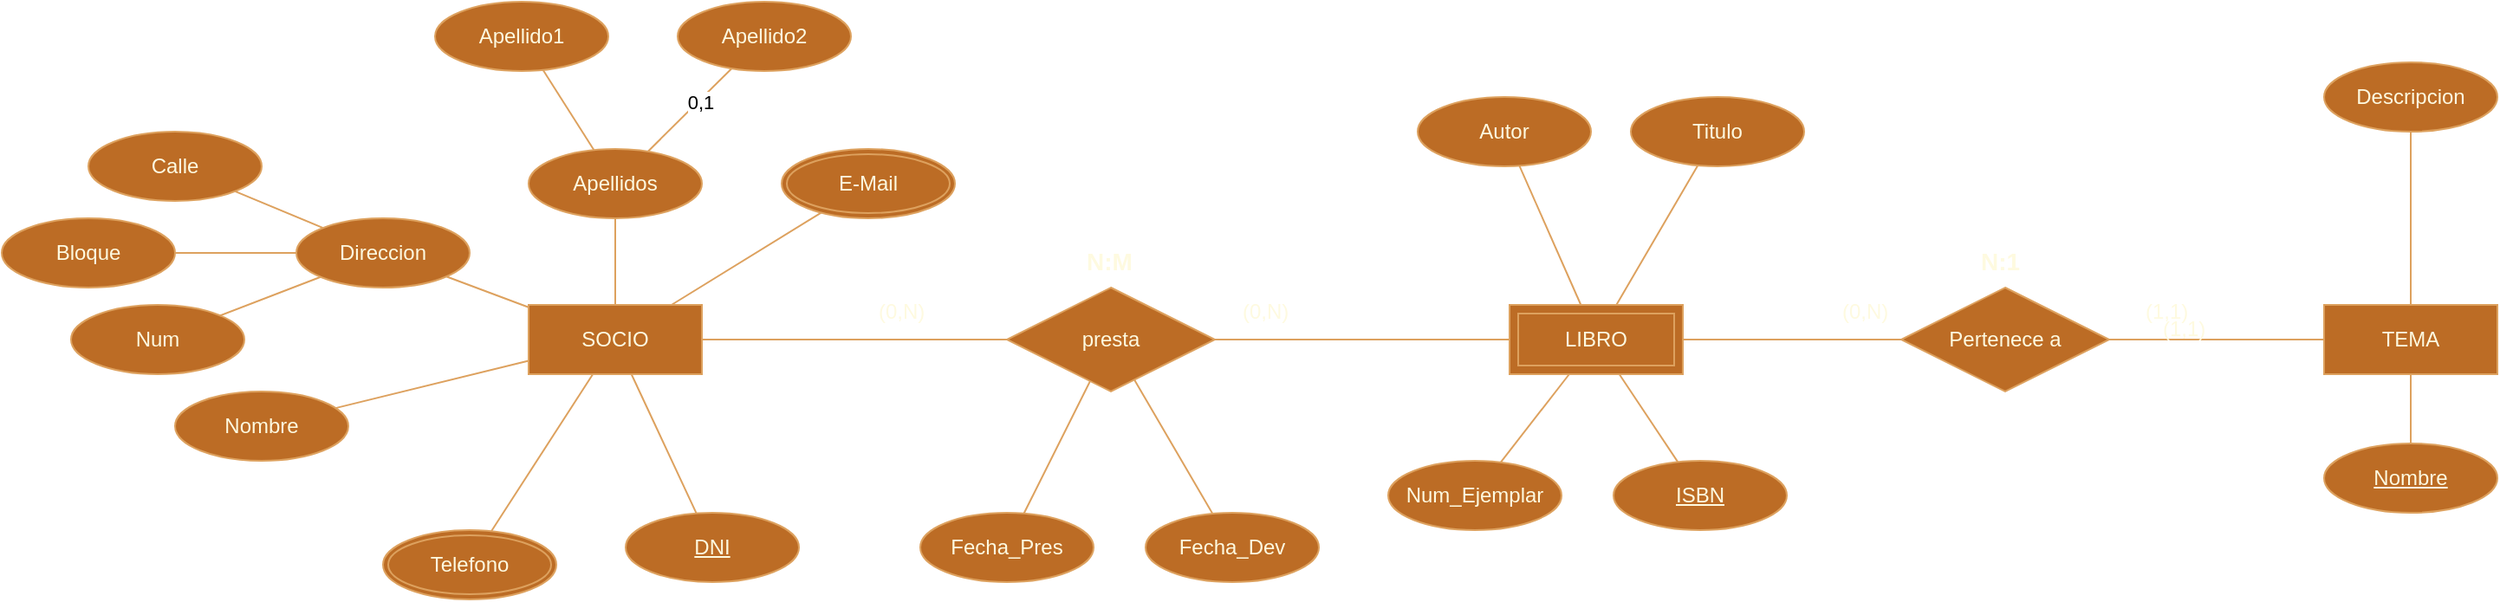 <mxfile version="22.0.3" type="device">
  <diagram name="Página-1" id="KMQa8SaFYl2d2QAZkaCV">
    <mxGraphModel dx="1418" dy="828" grid="1" gridSize="10" guides="1" tooltips="1" connect="1" arrows="1" fold="1" page="1" pageScale="1" pageWidth="827" pageHeight="1169" math="0" shadow="0">
      <root>
        <mxCell id="0" />
        <mxCell id="1" parent="0" />
        <mxCell id="QoCeHXz5qbfsAg5rl4EF-2" value="SOCIO" style="whiteSpace=wrap;html=1;align=center;labelBackgroundColor=none;fillColor=#BC6C25;strokeColor=#DDA15E;fontColor=#FEFAE0;" parent="1" vertex="1">
          <mxGeometry x="314" y="760" width="100" height="40" as="geometry" />
        </mxCell>
        <mxCell id="QoCeHXz5qbfsAg5rl4EF-3" value="Telefono" style="ellipse;shape=doubleEllipse;margin=3;whiteSpace=wrap;html=1;align=center;labelBackgroundColor=none;fillColor=#BC6C25;strokeColor=#DDA15E;fontColor=#FEFAE0;" parent="1" vertex="1">
          <mxGeometry x="230" y="890" width="100" height="40" as="geometry" />
        </mxCell>
        <mxCell id="QoCeHXz5qbfsAg5rl4EF-4" value="Nombre" style="ellipse;whiteSpace=wrap;html=1;align=center;labelBackgroundColor=none;fillColor=#BC6C25;strokeColor=#DDA15E;fontColor=#FEFAE0;" parent="1" vertex="1">
          <mxGeometry x="110" y="810" width="100" height="40" as="geometry" />
        </mxCell>
        <mxCell id="QoCeHXz5qbfsAg5rl4EF-5" value="DNI" style="ellipse;whiteSpace=wrap;html=1;align=center;fontStyle=4;labelBackgroundColor=none;fillColor=#BC6C25;strokeColor=#DDA15E;fontColor=#FEFAE0;" parent="1" vertex="1">
          <mxGeometry x="370" y="880" width="100" height="40" as="geometry" />
        </mxCell>
        <mxCell id="QoCeHXz5qbfsAg5rl4EF-6" value="Direccion" style="ellipse;whiteSpace=wrap;html=1;align=center;labelBackgroundColor=none;fillColor=#BC6C25;strokeColor=#DDA15E;fontColor=#FEFAE0;" parent="1" vertex="1">
          <mxGeometry x="180" y="710" width="100" height="40" as="geometry" />
        </mxCell>
        <mxCell id="QoCeHXz5qbfsAg5rl4EF-7" value="Num" style="ellipse;whiteSpace=wrap;html=1;align=center;labelBackgroundColor=none;fillColor=#BC6C25;strokeColor=#DDA15E;fontColor=#FEFAE0;" parent="1" vertex="1">
          <mxGeometry x="50" y="760" width="100" height="40" as="geometry" />
        </mxCell>
        <mxCell id="QoCeHXz5qbfsAg5rl4EF-8" value="Bloque" style="ellipse;whiteSpace=wrap;html=1;align=center;labelBackgroundColor=none;fillColor=#BC6C25;strokeColor=#DDA15E;fontColor=#FEFAE0;" parent="1" vertex="1">
          <mxGeometry x="10" y="710" width="100" height="40" as="geometry" />
        </mxCell>
        <mxCell id="QoCeHXz5qbfsAg5rl4EF-9" value="Calle" style="ellipse;whiteSpace=wrap;html=1;align=center;labelBackgroundColor=none;fillColor=#BC6C25;strokeColor=#DDA15E;fontColor=#FEFAE0;" parent="1" vertex="1">
          <mxGeometry x="60" y="660" width="100" height="40" as="geometry" />
        </mxCell>
        <mxCell id="QoCeHXz5qbfsAg5rl4EF-10" value="Apellidos" style="ellipse;whiteSpace=wrap;html=1;align=center;labelBackgroundColor=none;fillColor=#BC6C25;strokeColor=#DDA15E;fontColor=#FEFAE0;" parent="1" vertex="1">
          <mxGeometry x="314" y="670" width="100" height="40" as="geometry" />
        </mxCell>
        <mxCell id="QoCeHXz5qbfsAg5rl4EF-11" value="Apellido1" style="ellipse;whiteSpace=wrap;html=1;align=center;labelBackgroundColor=none;fillColor=#BC6C25;strokeColor=#DDA15E;fontColor=#FEFAE0;" parent="1" vertex="1">
          <mxGeometry x="260" y="585" width="100" height="40" as="geometry" />
        </mxCell>
        <mxCell id="QoCeHXz5qbfsAg5rl4EF-12" value="Apellido2" style="ellipse;whiteSpace=wrap;html=1;align=center;labelBackgroundColor=none;fillColor=#BC6C25;strokeColor=#DDA15E;fontColor=#FEFAE0;" parent="1" vertex="1">
          <mxGeometry x="400" y="585" width="100" height="40" as="geometry" />
        </mxCell>
        <mxCell id="QoCeHXz5qbfsAg5rl4EF-13" value="presta" style="shape=rhombus;perimeter=rhombusPerimeter;whiteSpace=wrap;html=1;align=center;labelBackgroundColor=none;fillColor=#BC6C25;strokeColor=#DDA15E;fontColor=#FEFAE0;" parent="1" vertex="1">
          <mxGeometry x="590" y="750" width="120" height="60" as="geometry" />
        </mxCell>
        <mxCell id="QoCeHXz5qbfsAg5rl4EF-14" value="TEMA" style="whiteSpace=wrap;html=1;align=center;labelBackgroundColor=none;fillColor=#BC6C25;strokeColor=#DDA15E;fontColor=#FEFAE0;" parent="1" vertex="1">
          <mxGeometry x="1350" y="760" width="100" height="40" as="geometry" />
        </mxCell>
        <mxCell id="QoCeHXz5qbfsAg5rl4EF-15" value="LIBRO" style="shape=ext;margin=3;double=1;whiteSpace=wrap;html=1;align=center;labelBackgroundColor=none;fillColor=#BC6C25;strokeColor=#DDA15E;fontColor=#FEFAE0;" parent="1" vertex="1">
          <mxGeometry x="880" y="760" width="100" height="40" as="geometry" />
        </mxCell>
        <mxCell id="QoCeHXz5qbfsAg5rl4EF-16" value="ISBN" style="ellipse;whiteSpace=wrap;html=1;align=center;fontStyle=4;labelBackgroundColor=none;fillColor=#BC6C25;strokeColor=#DDA15E;fontColor=#FEFAE0;" parent="1" vertex="1">
          <mxGeometry x="940" y="850" width="100" height="40" as="geometry" />
        </mxCell>
        <mxCell id="QoCeHXz5qbfsAg5rl4EF-17" value="Num_Ejemplar" style="ellipse;whiteSpace=wrap;html=1;align=center;labelBackgroundColor=none;fillColor=#BC6C25;strokeColor=#DDA15E;fontColor=#FEFAE0;" parent="1" vertex="1">
          <mxGeometry x="810" y="850" width="100" height="40" as="geometry" />
        </mxCell>
        <mxCell id="QoCeHXz5qbfsAg5rl4EF-18" value="Autor" style="ellipse;whiteSpace=wrap;html=1;align=center;labelBackgroundColor=none;fillColor=#BC6C25;strokeColor=#DDA15E;fontColor=#FEFAE0;" parent="1" vertex="1">
          <mxGeometry x="827" y="640" width="100" height="40" as="geometry" />
        </mxCell>
        <mxCell id="QoCeHXz5qbfsAg5rl4EF-19" value="Titulo" style="ellipse;whiteSpace=wrap;html=1;align=center;labelBackgroundColor=none;fillColor=#BC6C25;strokeColor=#DDA15E;fontColor=#FEFAE0;" parent="1" vertex="1">
          <mxGeometry x="950" y="640" width="100" height="40" as="geometry" />
        </mxCell>
        <mxCell id="QoCeHXz5qbfsAg5rl4EF-20" value="Fecha_Pres" style="ellipse;whiteSpace=wrap;html=1;align=center;labelBackgroundColor=none;fillColor=#BC6C25;strokeColor=#DDA15E;fontColor=#FEFAE0;" parent="1" vertex="1">
          <mxGeometry x="540" y="880" width="100" height="40" as="geometry" />
        </mxCell>
        <mxCell id="QoCeHXz5qbfsAg5rl4EF-21" value="Fecha_Dev" style="ellipse;whiteSpace=wrap;html=1;align=center;labelBackgroundColor=none;fillColor=#BC6C25;strokeColor=#DDA15E;fontColor=#FEFAE0;" parent="1" vertex="1">
          <mxGeometry x="670" y="880" width="100" height="40" as="geometry" />
        </mxCell>
        <mxCell id="QoCeHXz5qbfsAg5rl4EF-22" value="E-Mail" style="ellipse;shape=doubleEllipse;margin=3;whiteSpace=wrap;html=1;align=center;labelBackgroundColor=none;fillColor=#BC6C25;strokeColor=#DDA15E;fontColor=#FEFAE0;" parent="1" vertex="1">
          <mxGeometry x="460" y="670" width="100" height="40" as="geometry" />
        </mxCell>
        <mxCell id="QoCeHXz5qbfsAg5rl4EF-23" value="" style="endArrow=none;html=1;rounded=0;labelBackgroundColor=none;strokeColor=#DDA15E;fontColor=default;" parent="1" source="QoCeHXz5qbfsAg5rl4EF-2" target="QoCeHXz5qbfsAg5rl4EF-13" edge="1">
          <mxGeometry relative="1" as="geometry">
            <mxPoint x="440" y="770" as="sourcePoint" />
            <mxPoint x="600" y="770" as="targetPoint" />
          </mxGeometry>
        </mxCell>
        <mxCell id="QoCeHXz5qbfsAg5rl4EF-24" value="" style="endArrow=none;html=1;rounded=0;labelBackgroundColor=none;strokeColor=#DDA15E;fontColor=default;" parent="1" source="QoCeHXz5qbfsAg5rl4EF-15" target="QoCeHXz5qbfsAg5rl4EF-13" edge="1">
          <mxGeometry relative="1" as="geometry">
            <mxPoint x="424" y="792" as="sourcePoint" />
            <mxPoint x="614" y="798" as="targetPoint" />
          </mxGeometry>
        </mxCell>
        <mxCell id="QoCeHXz5qbfsAg5rl4EF-25" value="" style="endArrow=none;html=1;rounded=0;labelBackgroundColor=none;strokeColor=#DDA15E;fontColor=default;" parent="1" source="QoCeHXz5qbfsAg5rl4EF-15" target="QoCeHXz5qbfsAg5rl4EF-17" edge="1">
          <mxGeometry relative="1" as="geometry">
            <mxPoint x="890" y="790" as="sourcePoint" />
            <mxPoint x="720" y="790" as="targetPoint" />
          </mxGeometry>
        </mxCell>
        <mxCell id="QoCeHXz5qbfsAg5rl4EF-26" value="" style="endArrow=none;html=1;rounded=0;labelBackgroundColor=none;strokeColor=#DDA15E;fontColor=default;" parent="1" source="QoCeHXz5qbfsAg5rl4EF-15" target="QoCeHXz5qbfsAg5rl4EF-16" edge="1">
          <mxGeometry relative="1" as="geometry">
            <mxPoint x="924" y="810" as="sourcePoint" />
            <mxPoint x="885" y="861" as="targetPoint" />
          </mxGeometry>
        </mxCell>
        <mxCell id="QoCeHXz5qbfsAg5rl4EF-27" value="" style="endArrow=none;html=1;rounded=0;labelBackgroundColor=none;strokeColor=#DDA15E;fontColor=default;" parent="1" source="QoCeHXz5qbfsAg5rl4EF-15" target="QoCeHXz5qbfsAg5rl4EF-19" edge="1">
          <mxGeometry relative="1" as="geometry">
            <mxPoint x="953" y="810" as="sourcePoint" />
            <mxPoint x="987" y="861" as="targetPoint" />
          </mxGeometry>
        </mxCell>
        <mxCell id="QoCeHXz5qbfsAg5rl4EF-28" value="" style="endArrow=none;html=1;rounded=0;labelBackgroundColor=none;strokeColor=#DDA15E;fontColor=default;" parent="1" source="QoCeHXz5qbfsAg5rl4EF-15" target="QoCeHXz5qbfsAg5rl4EF-18" edge="1">
          <mxGeometry relative="1" as="geometry">
            <mxPoint x="952" y="770" as="sourcePoint" />
            <mxPoint x="999" y="689" as="targetPoint" />
          </mxGeometry>
        </mxCell>
        <mxCell id="QoCeHXz5qbfsAg5rl4EF-29" value="" style="endArrow=none;html=1;rounded=0;labelBackgroundColor=none;strokeColor=#DDA15E;fontColor=default;" parent="1" source="QoCeHXz5qbfsAg5rl4EF-13" target="QoCeHXz5qbfsAg5rl4EF-21" edge="1">
          <mxGeometry relative="1" as="geometry">
            <mxPoint x="931" y="770" as="sourcePoint" />
            <mxPoint x="896" y="690" as="targetPoint" />
          </mxGeometry>
        </mxCell>
        <mxCell id="QoCeHXz5qbfsAg5rl4EF-30" value="" style="endArrow=none;html=1;rounded=0;labelBackgroundColor=none;strokeColor=#DDA15E;fontColor=default;" parent="1" source="QoCeHXz5qbfsAg5rl4EF-13" target="QoCeHXz5qbfsAg5rl4EF-20" edge="1">
          <mxGeometry relative="1" as="geometry">
            <mxPoint x="674" y="813" as="sourcePoint" />
            <mxPoint x="719" y="891" as="targetPoint" />
          </mxGeometry>
        </mxCell>
        <mxCell id="QoCeHXz5qbfsAg5rl4EF-31" value="" style="endArrow=none;html=1;rounded=0;labelBackgroundColor=none;strokeColor=#DDA15E;fontColor=default;" parent="1" source="QoCeHXz5qbfsAg5rl4EF-2" target="QoCeHXz5qbfsAg5rl4EF-5" edge="1">
          <mxGeometry relative="1" as="geometry">
            <mxPoint x="648" y="814" as="sourcePoint" />
            <mxPoint x="610" y="890" as="targetPoint" />
          </mxGeometry>
        </mxCell>
        <mxCell id="QoCeHXz5qbfsAg5rl4EF-32" value="" style="endArrow=none;html=1;rounded=0;labelBackgroundColor=none;strokeColor=#DDA15E;fontColor=default;" parent="1" source="QoCeHXz5qbfsAg5rl4EF-2" target="QoCeHXz5qbfsAg5rl4EF-3" edge="1">
          <mxGeometry relative="1" as="geometry">
            <mxPoint x="383" y="810" as="sourcePoint" />
            <mxPoint x="421" y="890" as="targetPoint" />
          </mxGeometry>
        </mxCell>
        <mxCell id="QoCeHXz5qbfsAg5rl4EF-33" value="" style="endArrow=none;html=1;rounded=0;labelBackgroundColor=none;strokeColor=#DDA15E;fontColor=default;" parent="1" source="QoCeHXz5qbfsAg5rl4EF-2" target="QoCeHXz5qbfsAg5rl4EF-4" edge="1">
          <mxGeometry relative="1" as="geometry">
            <mxPoint x="361" y="810" as="sourcePoint" />
            <mxPoint x="303" y="901" as="targetPoint" />
          </mxGeometry>
        </mxCell>
        <mxCell id="QoCeHXz5qbfsAg5rl4EF-34" value="" style="endArrow=none;html=1;rounded=0;labelBackgroundColor=none;strokeColor=#DDA15E;fontColor=default;" parent="1" source="QoCeHXz5qbfsAg5rl4EF-2" target="QoCeHXz5qbfsAg5rl4EF-6" edge="1">
          <mxGeometry relative="1" as="geometry">
            <mxPoint x="324" y="802" as="sourcePoint" />
            <mxPoint x="213" y="830" as="targetPoint" />
          </mxGeometry>
        </mxCell>
        <mxCell id="QoCeHXz5qbfsAg5rl4EF-35" value="" style="endArrow=none;html=1;rounded=0;labelBackgroundColor=none;strokeColor=#DDA15E;fontColor=default;" parent="1" source="QoCeHXz5qbfsAg5rl4EF-2" target="QoCeHXz5qbfsAg5rl4EF-10" edge="1">
          <mxGeometry relative="1" as="geometry">
            <mxPoint x="324" y="771" as="sourcePoint" />
            <mxPoint x="277" y="754" as="targetPoint" />
          </mxGeometry>
        </mxCell>
        <mxCell id="QoCeHXz5qbfsAg5rl4EF-36" value="" style="endArrow=none;html=1;rounded=0;labelBackgroundColor=none;strokeColor=#DDA15E;fontColor=default;" parent="1" source="QoCeHXz5qbfsAg5rl4EF-2" target="QoCeHXz5qbfsAg5rl4EF-22" edge="1">
          <mxGeometry relative="1" as="geometry">
            <mxPoint x="374" y="770" as="sourcePoint" />
            <mxPoint x="374" y="720" as="targetPoint" />
          </mxGeometry>
        </mxCell>
        <mxCell id="QoCeHXz5qbfsAg5rl4EF-37" value="" style="endArrow=none;html=1;rounded=0;labelBackgroundColor=none;strokeColor=#DDA15E;fontColor=default;" parent="1" source="QoCeHXz5qbfsAg5rl4EF-10" target="QoCeHXz5qbfsAg5rl4EF-12" edge="1">
          <mxGeometry relative="1" as="geometry">
            <mxPoint x="406" y="770" as="sourcePoint" />
            <mxPoint x="493" y="717" as="targetPoint" />
          </mxGeometry>
        </mxCell>
        <mxCell id="IAZPCYP2FkI6CWlUgy_E-5" value="0,1" style="edgeLabel;html=1;align=center;verticalAlign=middle;resizable=0;points=[];" vertex="1" connectable="0" parent="QoCeHXz5qbfsAg5rl4EF-37">
          <mxGeometry x="0.218" y="-1" relative="1" as="geometry">
            <mxPoint as="offset" />
          </mxGeometry>
        </mxCell>
        <mxCell id="QoCeHXz5qbfsAg5rl4EF-38" value="" style="endArrow=none;html=1;rounded=0;labelBackgroundColor=none;strokeColor=#DDA15E;fontColor=default;" parent="1" source="QoCeHXz5qbfsAg5rl4EF-10" target="QoCeHXz5qbfsAg5rl4EF-11" edge="1">
          <mxGeometry relative="1" as="geometry">
            <mxPoint x="393" y="681" as="sourcePoint" />
            <mxPoint x="441" y="634" as="targetPoint" />
          </mxGeometry>
        </mxCell>
        <mxCell id="QoCeHXz5qbfsAg5rl4EF-39" value="" style="endArrow=none;html=1;rounded=0;labelBackgroundColor=none;strokeColor=#DDA15E;fontColor=default;" parent="1" source="QoCeHXz5qbfsAg5rl4EF-6" target="QoCeHXz5qbfsAg5rl4EF-9" edge="1">
          <mxGeometry relative="1" as="geometry">
            <mxPoint x="362" y="681" as="sourcePoint" />
            <mxPoint x="332" y="634" as="targetPoint" />
          </mxGeometry>
        </mxCell>
        <mxCell id="QoCeHXz5qbfsAg5rl4EF-40" value="" style="endArrow=none;html=1;rounded=0;labelBackgroundColor=none;strokeColor=#DDA15E;fontColor=default;" parent="1" source="QoCeHXz5qbfsAg5rl4EF-6" target="QoCeHXz5qbfsAg5rl4EF-8" edge="1">
          <mxGeometry relative="1" as="geometry">
            <mxPoint x="205" y="726" as="sourcePoint" />
            <mxPoint x="155" y="704" as="targetPoint" />
          </mxGeometry>
        </mxCell>
        <mxCell id="QoCeHXz5qbfsAg5rl4EF-41" value="" style="endArrow=none;html=1;rounded=0;labelBackgroundColor=none;strokeColor=#DDA15E;fontColor=default;" parent="1" source="QoCeHXz5qbfsAg5rl4EF-6" target="QoCeHXz5qbfsAg5rl4EF-7" edge="1">
          <mxGeometry relative="1" as="geometry">
            <mxPoint x="190" y="740" as="sourcePoint" />
            <mxPoint x="120" y="740" as="targetPoint" />
          </mxGeometry>
        </mxCell>
        <mxCell id="QoCeHXz5qbfsAg5rl4EF-42" value="Pertenece a" style="shape=rhombus;perimeter=rhombusPerimeter;whiteSpace=wrap;html=1;align=center;labelBackgroundColor=none;fillColor=#BC6C25;strokeColor=#DDA15E;fontColor=#FEFAE0;" parent="1" vertex="1">
          <mxGeometry x="1106" y="750" width="120" height="60" as="geometry" />
        </mxCell>
        <mxCell id="QoCeHXz5qbfsAg5rl4EF-43" value="Descripcion" style="ellipse;whiteSpace=wrap;html=1;align=center;labelBackgroundColor=none;fillColor=#BC6C25;strokeColor=#DDA15E;fontColor=#FEFAE0;" parent="1" vertex="1">
          <mxGeometry x="1350" y="620" width="100" height="40" as="geometry" />
        </mxCell>
        <mxCell id="QoCeHXz5qbfsAg5rl4EF-44" value="Nombre" style="ellipse;whiteSpace=wrap;html=1;align=center;fontStyle=4;labelBackgroundColor=none;fillColor=#BC6C25;strokeColor=#DDA15E;fontColor=#FEFAE0;" parent="1" vertex="1">
          <mxGeometry x="1350" y="840" width="100" height="40" as="geometry" />
        </mxCell>
        <mxCell id="QoCeHXz5qbfsAg5rl4EF-45" value="" style="endArrow=none;html=1;rounded=0;labelBackgroundColor=none;strokeColor=#DDA15E;fontColor=default;" parent="1" source="QoCeHXz5qbfsAg5rl4EF-15" target="QoCeHXz5qbfsAg5rl4EF-42" edge="1">
          <mxGeometry relative="1" as="geometry">
            <mxPoint x="952" y="770" as="sourcePoint" />
            <mxPoint x="999" y="689" as="targetPoint" />
          </mxGeometry>
        </mxCell>
        <mxCell id="QoCeHXz5qbfsAg5rl4EF-46" value="" style="endArrow=none;html=1;rounded=0;labelBackgroundColor=none;strokeColor=#DDA15E;fontColor=default;" parent="1" source="QoCeHXz5qbfsAg5rl4EF-42" target="QoCeHXz5qbfsAg5rl4EF-14" edge="1">
          <mxGeometry relative="1" as="geometry">
            <mxPoint x="990" y="790" as="sourcePoint" />
            <mxPoint x="1116" y="790" as="targetPoint" />
          </mxGeometry>
        </mxCell>
        <mxCell id="QoCeHXz5qbfsAg5rl4EF-47" value="" style="endArrow=none;html=1;rounded=0;labelBackgroundColor=none;strokeColor=#DDA15E;fontColor=default;" parent="1" source="QoCeHXz5qbfsAg5rl4EF-44" target="QoCeHXz5qbfsAg5rl4EF-14" edge="1">
          <mxGeometry relative="1" as="geometry">
            <mxPoint x="1236" y="790" as="sourcePoint" />
            <mxPoint x="1360" y="790" as="targetPoint" />
          </mxGeometry>
        </mxCell>
        <mxCell id="QoCeHXz5qbfsAg5rl4EF-48" value="" style="endArrow=none;html=1;rounded=0;labelBackgroundColor=none;strokeColor=#DDA15E;fontColor=default;" parent="1" source="QoCeHXz5qbfsAg5rl4EF-14" target="QoCeHXz5qbfsAg5rl4EF-43" edge="1">
          <mxGeometry relative="1" as="geometry">
            <mxPoint x="1410" y="850" as="sourcePoint" />
            <mxPoint x="1410" y="810" as="targetPoint" />
          </mxGeometry>
        </mxCell>
        <mxCell id="QoCeHXz5qbfsAg5rl4EF-49" value="(0,N)" style="text;strokeColor=none;fillColor=none;spacingLeft=4;spacingRight=4;overflow=hidden;rotatable=0;points=[[0,0.5],[1,0.5]];portConstraint=eastwest;fontSize=12;whiteSpace=wrap;html=1;labelBackgroundColor=none;fontColor=#FEFAE0;" parent="1" vertex="1">
          <mxGeometry x="510" y="750" width="40" height="30" as="geometry" />
        </mxCell>
        <mxCell id="QoCeHXz5qbfsAg5rl4EF-50" value="(0,N)" style="text;strokeColor=none;fillColor=none;spacingLeft=4;spacingRight=4;overflow=hidden;rotatable=0;points=[[0,0.5],[1,0.5]];portConstraint=eastwest;fontSize=12;whiteSpace=wrap;html=1;labelBackgroundColor=none;fontColor=#FEFAE0;" parent="1" vertex="1">
          <mxGeometry x="720" y="750" width="40" height="30" as="geometry" />
        </mxCell>
        <mxCell id="QoCeHXz5qbfsAg5rl4EF-51" value="(0,N)" style="text;strokeColor=none;fillColor=none;spacingLeft=4;spacingRight=4;overflow=hidden;rotatable=0;points=[[0,0.5],[1,0.5]];portConstraint=eastwest;fontSize=12;whiteSpace=wrap;html=1;labelBackgroundColor=none;fontColor=#FEFAE0;" parent="1" vertex="1">
          <mxGeometry x="1066" y="750" width="40" height="30" as="geometry" />
        </mxCell>
        <mxCell id="QoCeHXz5qbfsAg5rl4EF-52" value="(1,1)" style="text;strokeColor=none;fillColor=none;spacingLeft=4;spacingRight=4;overflow=hidden;rotatable=0;points=[[0,0.5],[1,0.5]];portConstraint=eastwest;fontSize=12;whiteSpace=wrap;html=1;labelBackgroundColor=none;fontColor=#FEFAE0;" parent="1" vertex="1">
          <mxGeometry x="1241" y="750" width="40" height="30" as="geometry" />
        </mxCell>
        <mxCell id="QoCeHXz5qbfsAg5rl4EF-53" value="&lt;font style=&quot;font-size: 14px;&quot;&gt;&lt;b&gt;N:1&lt;/b&gt;&lt;/font&gt;" style="text;strokeColor=none;fillColor=none;spacingLeft=4;spacingRight=4;overflow=hidden;rotatable=0;points=[[0,0.5],[1,0.5]];portConstraint=eastwest;fontSize=12;whiteSpace=wrap;html=1;labelBackgroundColor=none;fontColor=#FEFAE0;" parent="1" vertex="1">
          <mxGeometry x="1146" y="720" width="40" height="30" as="geometry" />
        </mxCell>
        <mxCell id="QoCeHXz5qbfsAg5rl4EF-54" value="&lt;font style=&quot;font-size: 14px;&quot;&gt;&lt;b&gt;N:M&lt;/b&gt;&lt;/font&gt;" style="text;strokeColor=none;fillColor=none;spacingLeft=4;spacingRight=4;overflow=hidden;rotatable=0;points=[[0,0.5],[1,0.5]];portConstraint=eastwest;fontSize=12;whiteSpace=wrap;html=1;labelBackgroundColor=none;fontColor=#FEFAE0;" parent="1" vertex="1">
          <mxGeometry x="630" y="720" width="40" height="30" as="geometry" />
        </mxCell>
        <mxCell id="IAZPCYP2FkI6CWlUgy_E-1" value="(1,1)" style="text;strokeColor=none;fillColor=none;spacingLeft=4;spacingRight=4;overflow=hidden;rotatable=0;points=[[0,0.5],[1,0.5]];portConstraint=eastwest;fontSize=12;whiteSpace=wrap;html=1;labelBackgroundColor=none;fontColor=#FEFAE0;" vertex="1" parent="1">
          <mxGeometry x="1251" y="760" width="40" height="30" as="geometry" />
        </mxCell>
      </root>
    </mxGraphModel>
  </diagram>
</mxfile>
